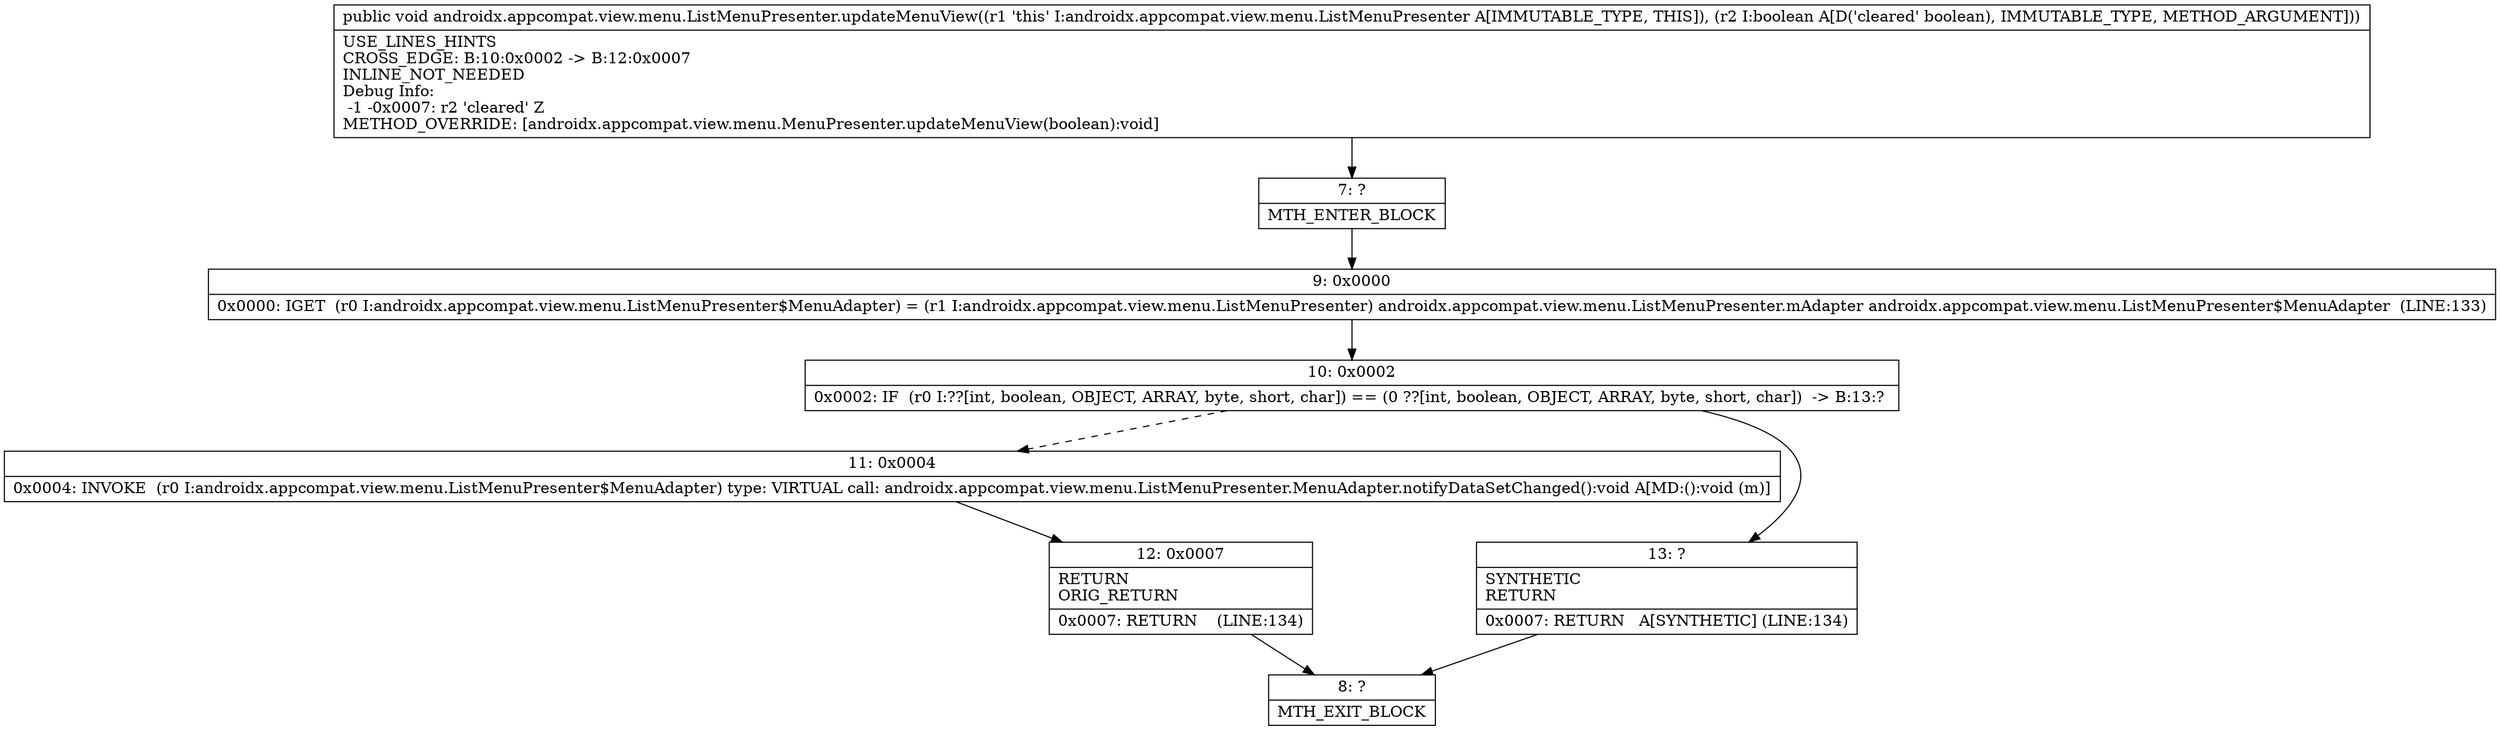 digraph "CFG forandroidx.appcompat.view.menu.ListMenuPresenter.updateMenuView(Z)V" {
Node_7 [shape=record,label="{7\:\ ?|MTH_ENTER_BLOCK\l}"];
Node_9 [shape=record,label="{9\:\ 0x0000|0x0000: IGET  (r0 I:androidx.appcompat.view.menu.ListMenuPresenter$MenuAdapter) = (r1 I:androidx.appcompat.view.menu.ListMenuPresenter) androidx.appcompat.view.menu.ListMenuPresenter.mAdapter androidx.appcompat.view.menu.ListMenuPresenter$MenuAdapter  (LINE:133)\l}"];
Node_10 [shape=record,label="{10\:\ 0x0002|0x0002: IF  (r0 I:??[int, boolean, OBJECT, ARRAY, byte, short, char]) == (0 ??[int, boolean, OBJECT, ARRAY, byte, short, char])  \-\> B:13:? \l}"];
Node_11 [shape=record,label="{11\:\ 0x0004|0x0004: INVOKE  (r0 I:androidx.appcompat.view.menu.ListMenuPresenter$MenuAdapter) type: VIRTUAL call: androidx.appcompat.view.menu.ListMenuPresenter.MenuAdapter.notifyDataSetChanged():void A[MD:():void (m)]\l}"];
Node_12 [shape=record,label="{12\:\ 0x0007|RETURN\lORIG_RETURN\l|0x0007: RETURN    (LINE:134)\l}"];
Node_8 [shape=record,label="{8\:\ ?|MTH_EXIT_BLOCK\l}"];
Node_13 [shape=record,label="{13\:\ ?|SYNTHETIC\lRETURN\l|0x0007: RETURN   A[SYNTHETIC] (LINE:134)\l}"];
MethodNode[shape=record,label="{public void androidx.appcompat.view.menu.ListMenuPresenter.updateMenuView((r1 'this' I:androidx.appcompat.view.menu.ListMenuPresenter A[IMMUTABLE_TYPE, THIS]), (r2 I:boolean A[D('cleared' boolean), IMMUTABLE_TYPE, METHOD_ARGUMENT]))  | USE_LINES_HINTS\lCROSS_EDGE: B:10:0x0002 \-\> B:12:0x0007\lINLINE_NOT_NEEDED\lDebug Info:\l  \-1 \-0x0007: r2 'cleared' Z\lMETHOD_OVERRIDE: [androidx.appcompat.view.menu.MenuPresenter.updateMenuView(boolean):void]\l}"];
MethodNode -> Node_7;Node_7 -> Node_9;
Node_9 -> Node_10;
Node_10 -> Node_11[style=dashed];
Node_10 -> Node_13;
Node_11 -> Node_12;
Node_12 -> Node_8;
Node_13 -> Node_8;
}

